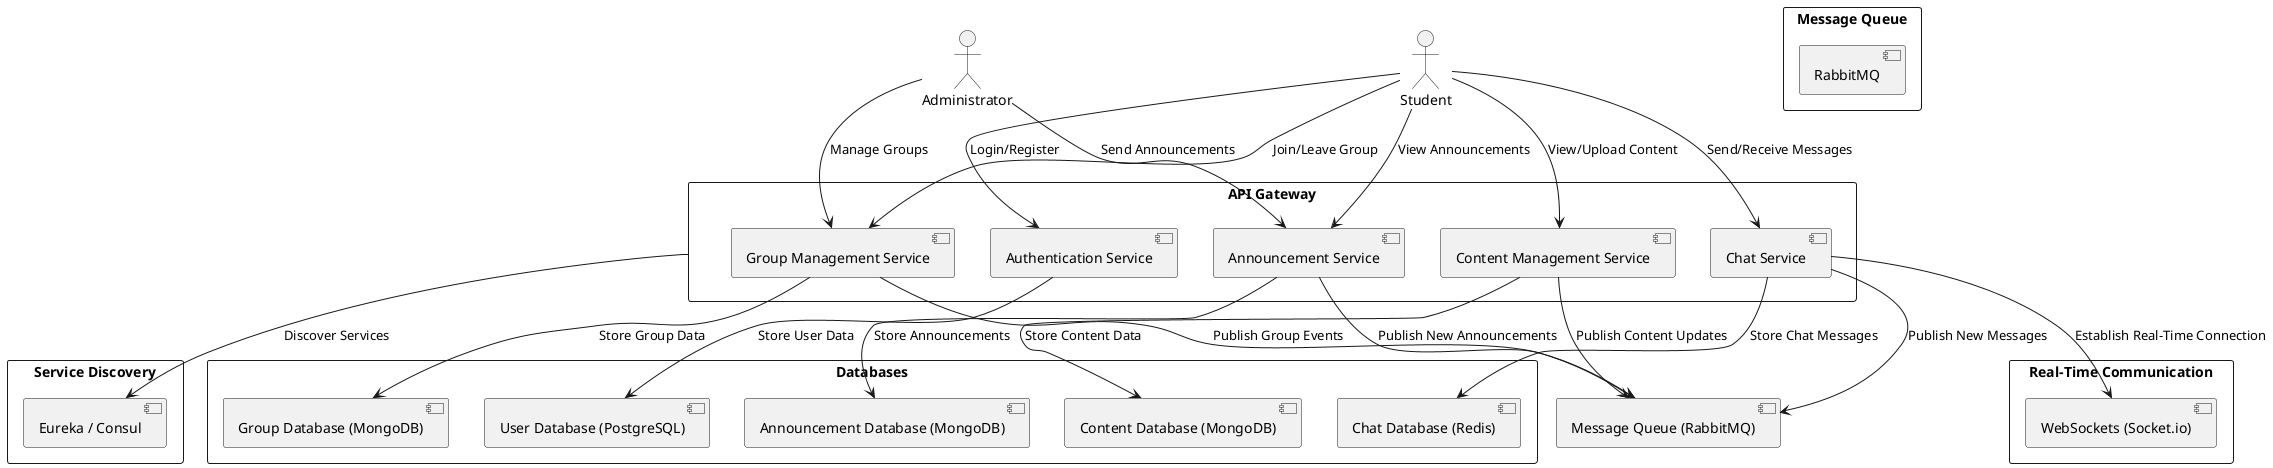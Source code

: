 @startuml
actor "Student" as student
actor "Administrator" as admin

rectangle "API Gateway" {
    [Authentication Service]
    [Group Management Service]
    [Chat Service]
    [Content Management Service]
    [Announcement Service]
}

rectangle "Databases" {
    [User Database (PostgreSQL)]
    [Group Database (MongoDB)]
    [Chat Database (Redis)]
    [Content Database (MongoDB)]
    [Announcement Database (MongoDB)]
}

rectangle "Message Queue" {
    [RabbitMQ]
}

rectangle "Service Discovery" {
    [Eureka / Consul]
}

rectangle "Real-Time Communication" {
    [WebSockets (Socket.io)]
}

student --> [Authentication Service] : Login/Register
student --> [Group Management Service] : Join/Leave Group
student --> [Chat Service] : Send/Receive Messages
student --> [Content Management Service] : View/Upload Content
student --> [Announcement Service] : View Announcements

admin --> [Group Management Service] : Manage Groups
admin --> [Announcement Service] : Send Announcements

[Authentication Service] --> [User Database (PostgreSQL)] : Store User Data
[Group Management Service] --> [Group Database (MongoDB)] : Store Group Data
[Chat Service] --> [Chat Database (Redis)] : Store Chat Messages
[Content Management Service] --> [Content Database (MongoDB)] : Store Content Data
[Announcement Service] --> [Announcement Database (MongoDB)] : Store Announcements

[Group Management Service] --> [Message Queue (RabbitMQ)] : Publish Group Events
[Chat Service] --> [Message Queue (RabbitMQ)] : Publish New Messages
[Content Management Service] --> [Message Queue (RabbitMQ)] : Publish Content Updates
[Announcement Service] --> [Message Queue (RabbitMQ)] : Publish New Announcements

[API Gateway] --> [Eureka / Consul] : Discover Services
[Chat Service] --> [WebSockets (Socket.io)] : Establish Real-Time Connection

@enduml
